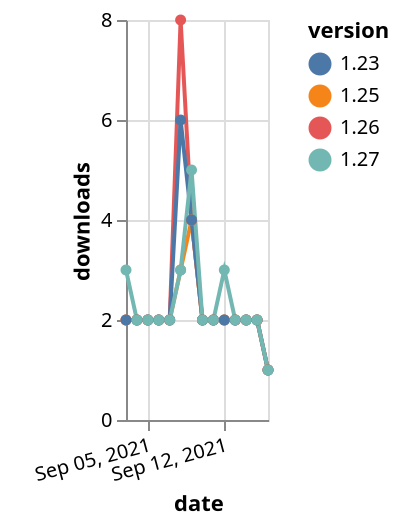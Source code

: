 {"$schema": "https://vega.github.io/schema/vega-lite/v5.json", "description": "A simple bar chart with embedded data.", "data": {"values": [{"date": "2021-09-03", "total": 2337, "delta": 2, "version": "1.26"}, {"date": "2021-09-04", "total": 2339, "delta": 2, "version": "1.26"}, {"date": "2021-09-05", "total": 2341, "delta": 2, "version": "1.26"}, {"date": "2021-09-06", "total": 2343, "delta": 2, "version": "1.26"}, {"date": "2021-09-07", "total": 2345, "delta": 2, "version": "1.26"}, {"date": "2021-09-08", "total": 2353, "delta": 8, "version": "1.26"}, {"date": "2021-09-09", "total": 2357, "delta": 4, "version": "1.26"}, {"date": "2021-09-10", "total": 2359, "delta": 2, "version": "1.26"}, {"date": "2021-09-11", "total": 2361, "delta": 2, "version": "1.26"}, {"date": "2021-09-12", "total": 2363, "delta": 2, "version": "1.26"}, {"date": "2021-09-13", "total": 2365, "delta": 2, "version": "1.26"}, {"date": "2021-09-14", "total": 2367, "delta": 2, "version": "1.26"}, {"date": "2021-09-15", "total": 2369, "delta": 2, "version": "1.26"}, {"date": "2021-09-16", "total": 2370, "delta": 1, "version": "1.26"}, {"date": "2021-09-03", "total": 2272, "delta": 2, "version": "1.25"}, {"date": "2021-09-04", "total": 2274, "delta": 2, "version": "1.25"}, {"date": "2021-09-05", "total": 2276, "delta": 2, "version": "1.25"}, {"date": "2021-09-06", "total": 2278, "delta": 2, "version": "1.25"}, {"date": "2021-09-07", "total": 2280, "delta": 2, "version": "1.25"}, {"date": "2021-09-08", "total": 2283, "delta": 3, "version": "1.25"}, {"date": "2021-09-09", "total": 2287, "delta": 4, "version": "1.25"}, {"date": "2021-09-10", "total": 2289, "delta": 2, "version": "1.25"}, {"date": "2021-09-11", "total": 2291, "delta": 2, "version": "1.25"}, {"date": "2021-09-12", "total": 2293, "delta": 2, "version": "1.25"}, {"date": "2021-09-13", "total": 2295, "delta": 2, "version": "1.25"}, {"date": "2021-09-14", "total": 2297, "delta": 2, "version": "1.25"}, {"date": "2021-09-15", "total": 2299, "delta": 2, "version": "1.25"}, {"date": "2021-09-16", "total": 2300, "delta": 1, "version": "1.25"}, {"date": "2021-09-03", "total": 2740, "delta": 2, "version": "1.23"}, {"date": "2021-09-04", "total": 2742, "delta": 2, "version": "1.23"}, {"date": "2021-09-05", "total": 2744, "delta": 2, "version": "1.23"}, {"date": "2021-09-06", "total": 2746, "delta": 2, "version": "1.23"}, {"date": "2021-09-07", "total": 2748, "delta": 2, "version": "1.23"}, {"date": "2021-09-08", "total": 2754, "delta": 6, "version": "1.23"}, {"date": "2021-09-09", "total": 2758, "delta": 4, "version": "1.23"}, {"date": "2021-09-10", "total": 2760, "delta": 2, "version": "1.23"}, {"date": "2021-09-11", "total": 2762, "delta": 2, "version": "1.23"}, {"date": "2021-09-12", "total": 2764, "delta": 2, "version": "1.23"}, {"date": "2021-09-13", "total": 2766, "delta": 2, "version": "1.23"}, {"date": "2021-09-14", "total": 2768, "delta": 2, "version": "1.23"}, {"date": "2021-09-15", "total": 2770, "delta": 2, "version": "1.23"}, {"date": "2021-09-16", "total": 2771, "delta": 1, "version": "1.23"}, {"date": "2021-09-03", "total": 1848, "delta": 3, "version": "1.27"}, {"date": "2021-09-04", "total": 1850, "delta": 2, "version": "1.27"}, {"date": "2021-09-05", "total": 1852, "delta": 2, "version": "1.27"}, {"date": "2021-09-06", "total": 1854, "delta": 2, "version": "1.27"}, {"date": "2021-09-07", "total": 1856, "delta": 2, "version": "1.27"}, {"date": "2021-09-08", "total": 1859, "delta": 3, "version": "1.27"}, {"date": "2021-09-09", "total": 1864, "delta": 5, "version": "1.27"}, {"date": "2021-09-10", "total": 1866, "delta": 2, "version": "1.27"}, {"date": "2021-09-11", "total": 1868, "delta": 2, "version": "1.27"}, {"date": "2021-09-12", "total": 1871, "delta": 3, "version": "1.27"}, {"date": "2021-09-13", "total": 1873, "delta": 2, "version": "1.27"}, {"date": "2021-09-14", "total": 1875, "delta": 2, "version": "1.27"}, {"date": "2021-09-15", "total": 1877, "delta": 2, "version": "1.27"}, {"date": "2021-09-16", "total": 1878, "delta": 1, "version": "1.27"}]}, "width": "container", "mark": {"type": "line", "point": {"filled": true}}, "encoding": {"x": {"field": "date", "type": "temporal", "timeUnit": "yearmonthdate", "title": "date", "axis": {"labelAngle": -15}}, "y": {"field": "delta", "type": "quantitative", "title": "downloads"}, "color": {"field": "version", "type": "nominal"}, "tooltip": {"field": "delta"}}}